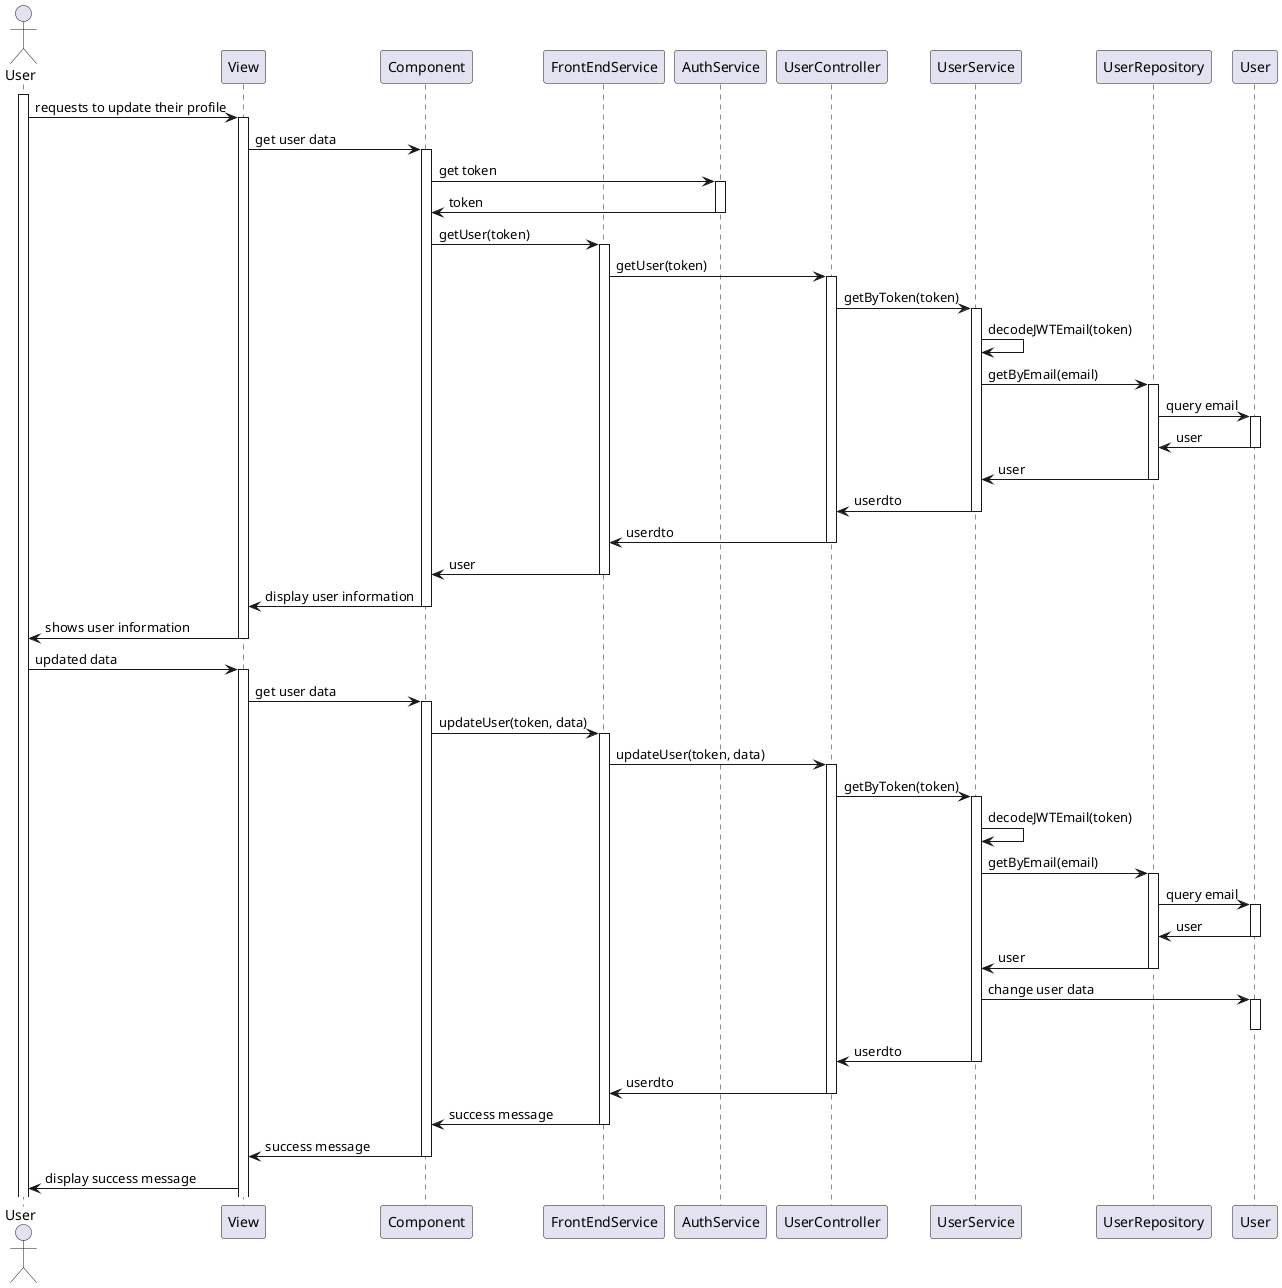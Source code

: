 @startuml

actor User
participant View
participant Component as C
participant FrontEndService as FES
participant AuthService as AS
participant UserController as UC
participant UserService as US
participant UserRepository as UR
participant User as U

activate User
User -> View : requests to update their profile
activate View
View -> C : get user data
activate C
C -> AS : get token
activate AS
AS -> C : token
deactivate AS
C -> FES : getUser(token)
activate FES
FES -> UC : getUser(token)
activate UC
UC -> US : getByToken(token)
activate US
US -> US : decodeJWTEmail(token)
US -> UR : getByEmail(email)
activate UR
UR -> U : query email
activate U
U -> UR : user
deactivate U
UR -> US : user
deactivate UR
US -> UC : userdto
deactivate US
UC -> FES : userdto
deactivate UC
FES -> C : user
deactivate FES
C -> View : display user information
deactivate C
View -> User : shows user information
deactivate View
User -> View : updated data
activate View
View -> C : get user data
activate C
C -> FES : updateUser(token, data)
activate FES
FES -> UC : updateUser(token, data)
activate UC
UC -> US : getByToken(token)
activate US
US -> US : decodeJWTEmail(token)
US -> UR : getByEmail(email)
activate UR
UR -> U : query email
activate U
U -> UR : user
deactivate U
UR -> US : user
deactivate UR
US -> U: change user data
activate U
deactivate U

US -> UC : userdto
deactivate US
UC -> FES : userdto
deactivate UC

FES -> C : success message
deactivate FES
C -> View : success message
deactivate C
View -> User : display success message

@enduml
